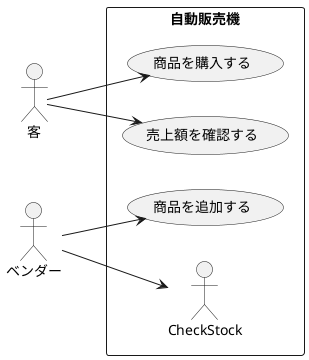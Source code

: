 @startuml 自販機

left to right direction
skinparam packageStyle rectangle

actor 客 as Customer
actor ベンダー as Vendor

rectangle 自動販売機 {
  usecase 商品を購入する as Buy
  usecase 売上額を確認する as CheckRevenue
  usecase 商品を追加する as AddProduct

  Customer --> Buy
  Vendor --> CheckStock
  Customer --> CheckRevenue
  Vendor --> AddProduct
}

@enduml
